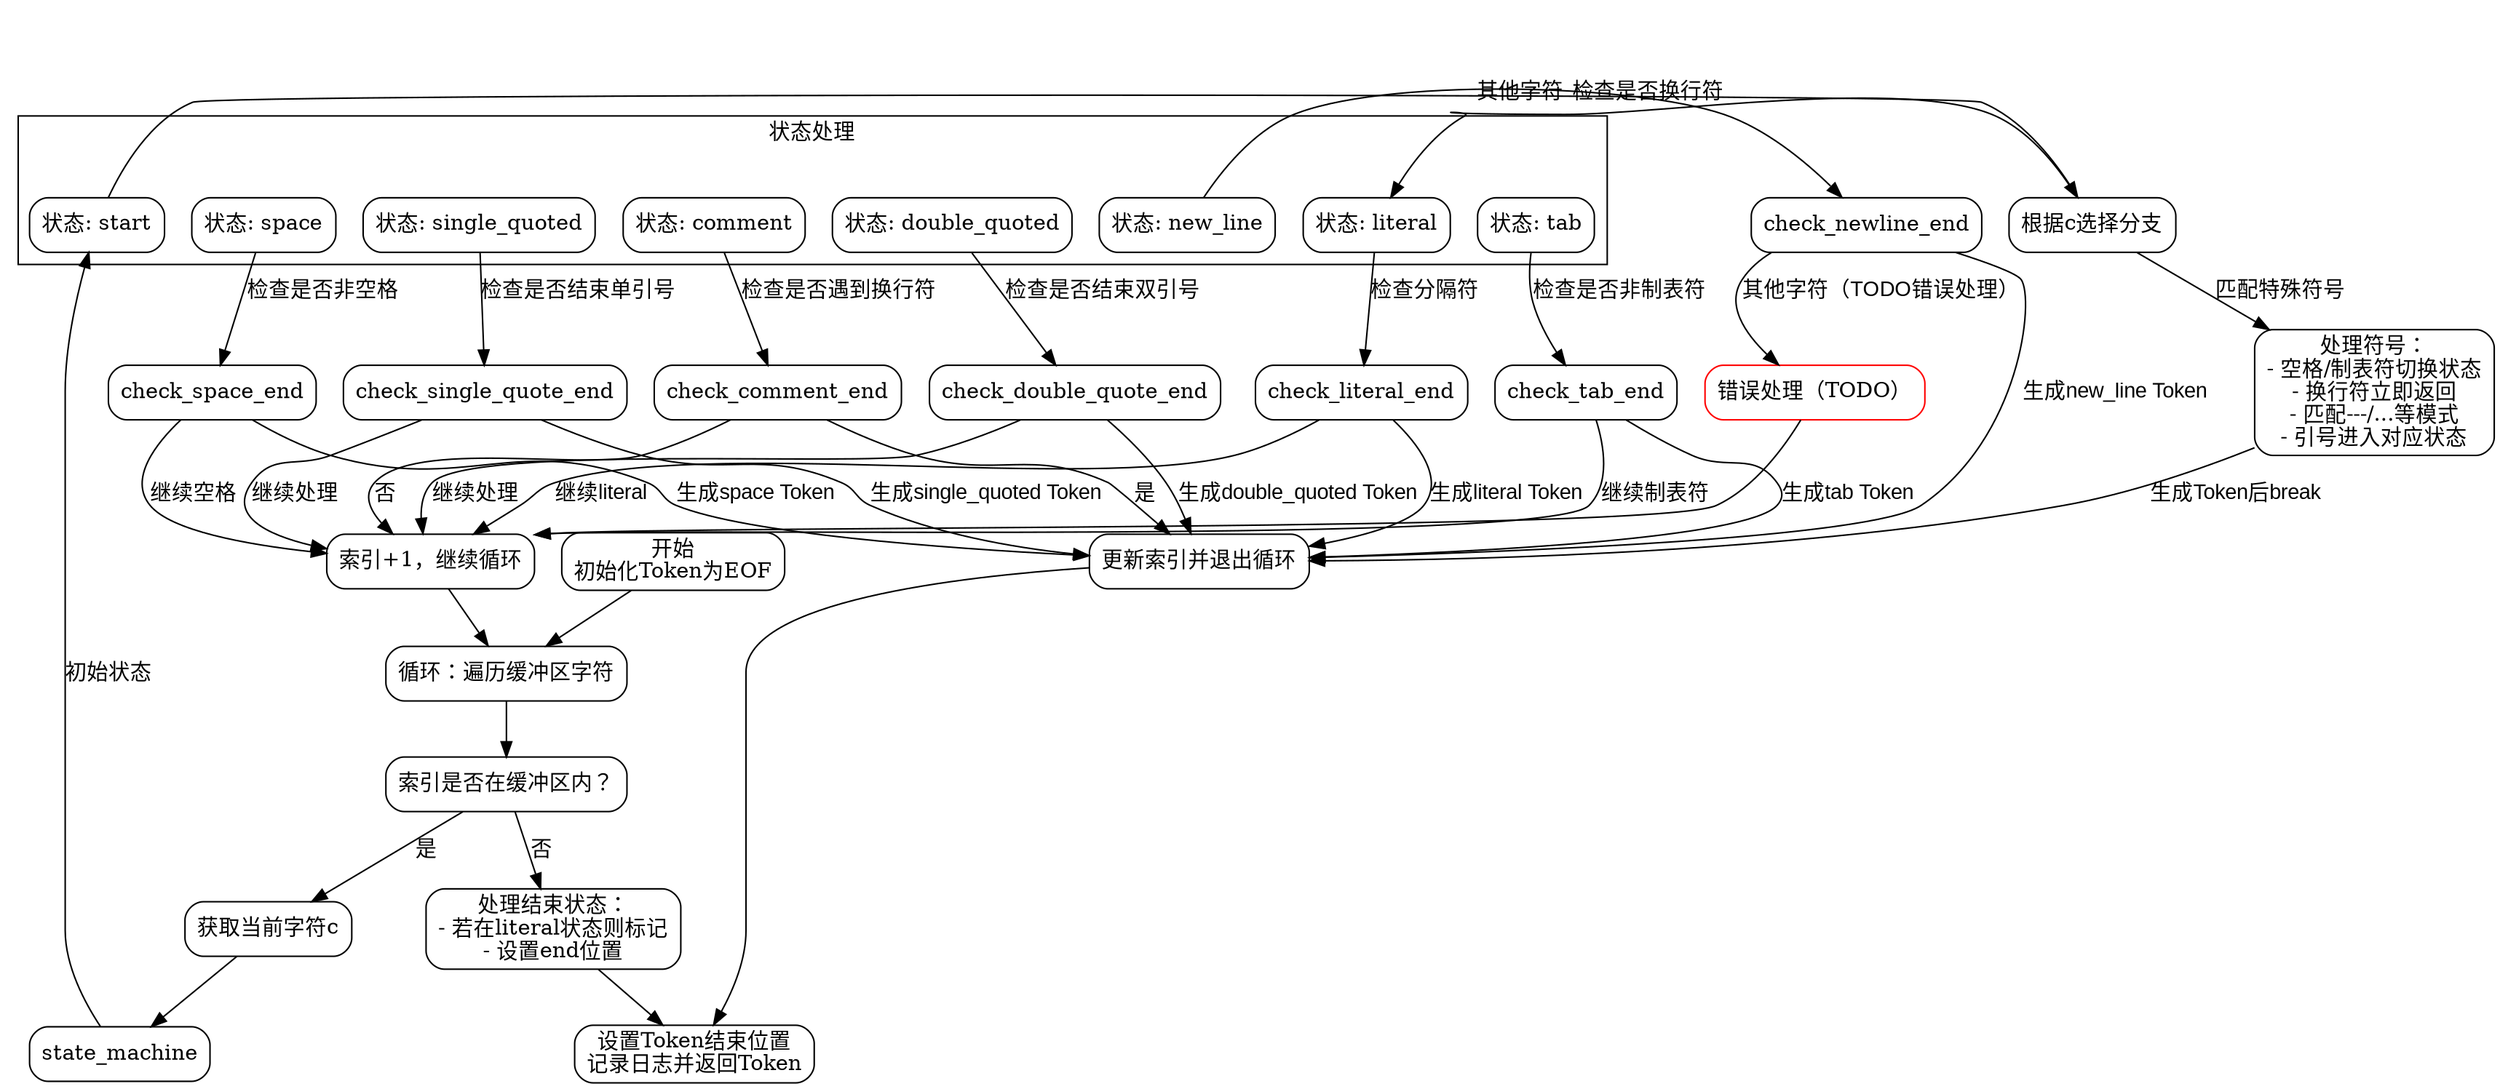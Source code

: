 
digraph next_token_flowchart {
    rankdir=TB;
    node [shape=rectangle, style="rounded"];
    edge [fontname="Arial"];

    start [label="开始\n初始化Token为EOF"];
    loop [label="循环：遍历缓冲区字符"];
    check_index [label="索引是否在缓冲区内？"];
    end [label="设置Token结束位置\n记录日志并返回Token"];

    start -> loop;
    loop -> check_index;

    check_index -> process_char [label="是"];
    check_index -> finalize [label="否"];

    process_char [label="获取当前字符c"];
    process_char -> state_machine;

    subgraph cluster_states {
        label="状态处理";
        state_start [label="状态: start"];
        state_comment [label="状态: comment"];
        state_space [label="状态: space"];
        state_tab [label="状态: tab"];
        state_new_line [label="状态: new_line"];
        state_single_quoted [label="状态: single_quoted"];
        state_double_quoted [label="状态: double_quoted"];
        state_literal [label="状态: literal"];
    }

    state_machine -> state_start [label="初始状态"];
    state_start -> handle_start;

    handle_start [label="根据c选择分支"];
    handle_start -> handle_special_cases [label="匹配特殊符号"];
    handle_start -> state_literal [label="其他字符"];

    handle_special_cases [label="处理符号：\n- 空格/制表符切换状态\n- 换行符立即返回\n- 匹配---/...等模式\n- 引号进入对应状态"];
    handle_special_cases -> break_loop [label="生成Token后break"];

    break_loop [label="更新索引并退出循环"];
    break_loop -> end;

    state_comment -> check_comment_end [label="检查是否遇到换行符"];
    check_comment_end -> break_loop [label="是"];
    check_comment_end -> continue_loop [label="否"];

    state_space -> check_space_end [label="检查是否非空格"];
    check_space_end -> break_loop [label="生成space Token"];
    check_space_end -> continue_loop [label="继续空格"];

    state_tab -> check_tab_end [label="检查是否非制表符"];
    check_tab_end -> break_loop [label="生成tab Token"];
    check_tab_end -> continue_loop [label="继续制表符"];

    state_new_line -> check_newline_end [label="检查是否换行符"];
    check_newline_end -> break_loop [label="生成new_line Token"];
    check_newline_end -> error_handling [label="其他字符（TODO错误处理）"];

    state_single_quoted -> check_single_quote_end [label="检查是否结束单引号"];
    check_single_quote_end -> break_loop [label="生成single_quoted Token"];
    check_single_quote_end -> continue_loop [label="继续处理"];

    state_double_quoted -> check_double_quote_end [label="检查是否结束双引号"];
    check_double_quote_end -> break_loop [label="生成double_quoted Token"];
    check_double_quote_end -> continue_loop [label="继续处理"];

    state_literal -> check_literal_end [label="检查分隔符"];
    check_literal_end -> break_loop [label="生成literal Token"];
    check_literal_end -> continue_loop [label="继续literal"];

    error_handling [label="错误处理（TODO）", color=red];
    error_handling -> continue_loop;

    continue_loop [label="索引+1，继续循环"];
    continue_loop -> loop;

    finalize [label="处理结束状态：\n- 若在literal状态则标记\n- 设置end位置"];
    finalize -> end;
}
